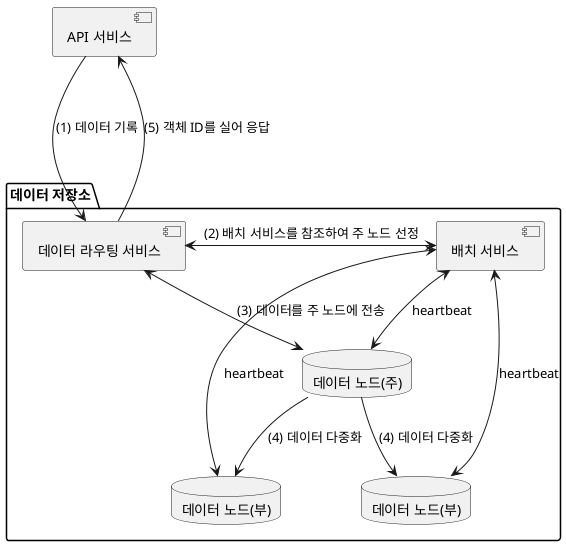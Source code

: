 @startuml
component "API 서비스"
package "데이터 저장소" {
component "데이터 라우팅 서비스"
component "배치 서비스"
database "데이터 노드(주)" as dn0
database "데이터 노드(부)" as dn1
database "데이터 노드(부)" as dn2
"데이터 라우팅 서비스" <-r-> "배치 서비스" : (2) 배치 서비스를 참조하여 주 노드 선정
dn0 <--> "데이터 라우팅 서비스" : (3) 데이터를 주 노드에 전송
"배치 서비스" <-d-> dn0 : heartbeat
"배치 서비스" <-d-> dn1 : heartbeat
"배치 서비스" <-d-> dn2 : heartbeat
dn0 -d-> dn1 : (4) 데이터 다중화
dn0 -d-> dn2  : (4) 데이터 다중화
}

"API 서비스" ---> "데이터 라우팅 서비스" : (1) 데이터 기록
"API 서비스" <--- "데이터 라우팅 서비스" : (5) 객체 ID를 실어 응답

@enduml